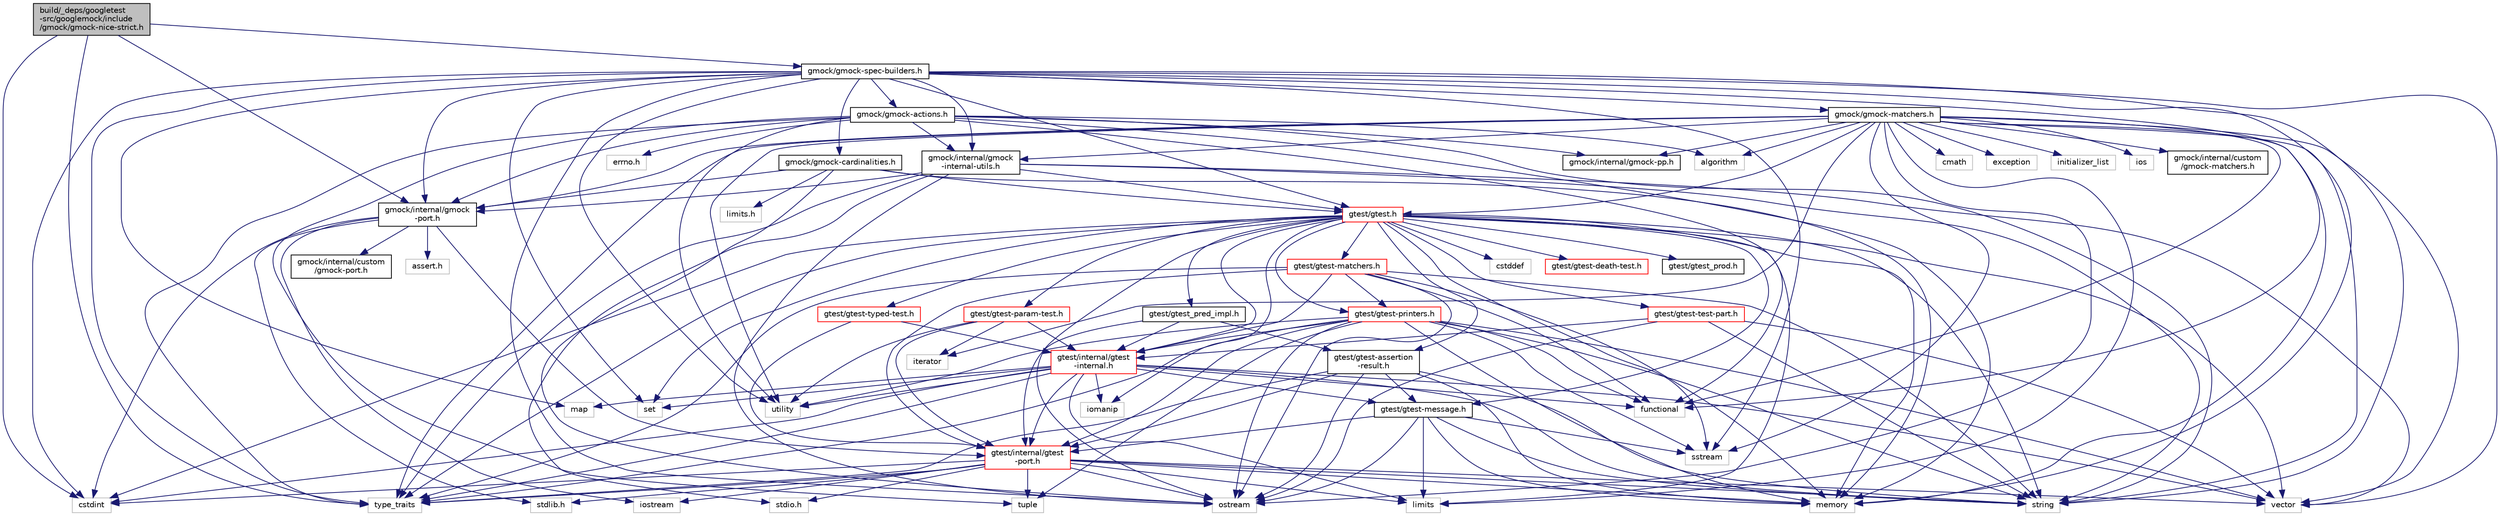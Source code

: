 digraph "build/_deps/googletest-src/googlemock/include/gmock/gmock-nice-strict.h"
{
 // LATEX_PDF_SIZE
  edge [fontname="Helvetica",fontsize="10",labelfontname="Helvetica",labelfontsize="10"];
  node [fontname="Helvetica",fontsize="10",shape=record];
  Node1 [label="build/_deps/googletest\l-src/googlemock/include\l/gmock/gmock-nice-strict.h",height=0.2,width=0.4,color="black", fillcolor="grey75", style="filled", fontcolor="black",tooltip=" "];
  Node1 -> Node2 [color="midnightblue",fontsize="10",style="solid"];
  Node2 [label="cstdint",height=0.2,width=0.4,color="grey75", fillcolor="white", style="filled",tooltip=" "];
  Node1 -> Node3 [color="midnightblue",fontsize="10",style="solid"];
  Node3 [label="type_traits",height=0.2,width=0.4,color="grey75", fillcolor="white", style="filled",tooltip=" "];
  Node1 -> Node4 [color="midnightblue",fontsize="10",style="solid"];
  Node4 [label="gmock/gmock-spec-builders.h",height=0.2,width=0.4,color="black", fillcolor="white", style="filled",URL="$gmock-spec-builders_8h.html",tooltip=" "];
  Node4 -> Node2 [color="midnightblue",fontsize="10",style="solid"];
  Node4 -> Node5 [color="midnightblue",fontsize="10",style="solid"];
  Node5 [label="functional",height=0.2,width=0.4,color="grey75", fillcolor="white", style="filled",tooltip=" "];
  Node4 -> Node6 [color="midnightblue",fontsize="10",style="solid"];
  Node6 [label="map",height=0.2,width=0.4,color="grey75", fillcolor="white", style="filled",tooltip=" "];
  Node4 -> Node7 [color="midnightblue",fontsize="10",style="solid"];
  Node7 [label="memory",height=0.2,width=0.4,color="grey75", fillcolor="white", style="filled",tooltip=" "];
  Node4 -> Node8 [color="midnightblue",fontsize="10",style="solid"];
  Node8 [label="ostream",height=0.2,width=0.4,color="grey75", fillcolor="white", style="filled",tooltip=" "];
  Node4 -> Node9 [color="midnightblue",fontsize="10",style="solid"];
  Node9 [label="set",height=0.2,width=0.4,color="grey75", fillcolor="white", style="filled",tooltip=" "];
  Node4 -> Node10 [color="midnightblue",fontsize="10",style="solid"];
  Node10 [label="sstream",height=0.2,width=0.4,color="grey75", fillcolor="white", style="filled",tooltip=" "];
  Node4 -> Node11 [color="midnightblue",fontsize="10",style="solid"];
  Node11 [label="string",height=0.2,width=0.4,color="grey75", fillcolor="white", style="filled",tooltip=" "];
  Node4 -> Node3 [color="midnightblue",fontsize="10",style="solid"];
  Node4 -> Node12 [color="midnightblue",fontsize="10",style="solid"];
  Node12 [label="utility",height=0.2,width=0.4,color="grey75", fillcolor="white", style="filled",tooltip=" "];
  Node4 -> Node13 [color="midnightblue",fontsize="10",style="solid"];
  Node13 [label="vector",height=0.2,width=0.4,color="grey75", fillcolor="white", style="filled",tooltip=" "];
  Node4 -> Node14 [color="midnightblue",fontsize="10",style="solid"];
  Node14 [label="gmock/gmock-actions.h",height=0.2,width=0.4,color="black", fillcolor="white", style="filled",URL="$gmock-actions_8h.html",tooltip=" "];
  Node14 -> Node15 [color="midnightblue",fontsize="10",style="solid"];
  Node15 [label="errno.h",height=0.2,width=0.4,color="grey75", fillcolor="white", style="filled",tooltip=" "];
  Node14 -> Node16 [color="midnightblue",fontsize="10",style="solid"];
  Node16 [label="algorithm",height=0.2,width=0.4,color="grey75", fillcolor="white", style="filled",tooltip=" "];
  Node14 -> Node5 [color="midnightblue",fontsize="10",style="solid"];
  Node14 -> Node7 [color="midnightblue",fontsize="10",style="solid"];
  Node14 -> Node11 [color="midnightblue",fontsize="10",style="solid"];
  Node14 -> Node17 [color="midnightblue",fontsize="10",style="solid"];
  Node17 [label="tuple",height=0.2,width=0.4,color="grey75", fillcolor="white", style="filled",tooltip=" "];
  Node14 -> Node3 [color="midnightblue",fontsize="10",style="solid"];
  Node14 -> Node12 [color="midnightblue",fontsize="10",style="solid"];
  Node14 -> Node18 [color="midnightblue",fontsize="10",style="solid"];
  Node18 [label="gmock/internal/gmock\l-internal-utils.h",height=0.2,width=0.4,color="black", fillcolor="white", style="filled",URL="$gmock-internal-utils_8h.html",tooltip=" "];
  Node18 -> Node19 [color="midnightblue",fontsize="10",style="solid"];
  Node19 [label="stdio.h",height=0.2,width=0.4,color="grey75", fillcolor="white", style="filled",tooltip=" "];
  Node18 -> Node8 [color="midnightblue",fontsize="10",style="solid"];
  Node18 -> Node11 [color="midnightblue",fontsize="10",style="solid"];
  Node18 -> Node3 [color="midnightblue",fontsize="10",style="solid"];
  Node18 -> Node13 [color="midnightblue",fontsize="10",style="solid"];
  Node18 -> Node20 [color="midnightblue",fontsize="10",style="solid"];
  Node20 [label="gmock/internal/gmock\l-port.h",height=0.2,width=0.4,color="black", fillcolor="white", style="filled",URL="$gmock-port_8h.html",tooltip=" "];
  Node20 -> Node21 [color="midnightblue",fontsize="10",style="solid"];
  Node21 [label="assert.h",height=0.2,width=0.4,color="grey75", fillcolor="white", style="filled",tooltip=" "];
  Node20 -> Node22 [color="midnightblue",fontsize="10",style="solid"];
  Node22 [label="stdlib.h",height=0.2,width=0.4,color="grey75", fillcolor="white", style="filled",tooltip=" "];
  Node20 -> Node2 [color="midnightblue",fontsize="10",style="solid"];
  Node20 -> Node23 [color="midnightblue",fontsize="10",style="solid"];
  Node23 [label="iostream",height=0.2,width=0.4,color="grey75", fillcolor="white", style="filled",tooltip=" "];
  Node20 -> Node24 [color="midnightblue",fontsize="10",style="solid"];
  Node24 [label="gmock/internal/custom\l/gmock-port.h",height=0.2,width=0.4,color="black", fillcolor="white", style="filled",URL="$custom_2gmock-port_8h.html",tooltip=" "];
  Node20 -> Node25 [color="midnightblue",fontsize="10",style="solid"];
  Node25 [label="gtest/internal/gtest\l-port.h",height=0.2,width=0.4,color="red", fillcolor="white", style="filled",URL="$gtest-port_8h.html",tooltip=" "];
  Node25 -> Node19 [color="midnightblue",fontsize="10",style="solid"];
  Node25 -> Node22 [color="midnightblue",fontsize="10",style="solid"];
  Node25 -> Node2 [color="midnightblue",fontsize="10",style="solid"];
  Node25 -> Node23 [color="midnightblue",fontsize="10",style="solid"];
  Node25 -> Node30 [color="midnightblue",fontsize="10",style="solid"];
  Node30 [label="limits",height=0.2,width=0.4,color="grey75", fillcolor="white", style="filled",tooltip=" "];
  Node25 -> Node7 [color="midnightblue",fontsize="10",style="solid"];
  Node25 -> Node8 [color="midnightblue",fontsize="10",style="solid"];
  Node25 -> Node11 [color="midnightblue",fontsize="10",style="solid"];
  Node25 -> Node17 [color="midnightblue",fontsize="10",style="solid"];
  Node25 -> Node3 [color="midnightblue",fontsize="10",style="solid"];
  Node25 -> Node13 [color="midnightblue",fontsize="10",style="solid"];
  Node18 -> Node40 [color="midnightblue",fontsize="10",style="solid"];
  Node40 [label="gtest/gtest.h",height=0.2,width=0.4,color="red", fillcolor="white", style="filled",URL="$gtest_8h.html",tooltip=" "];
  Node40 -> Node41 [color="midnightblue",fontsize="10",style="solid"];
  Node41 [label="cstddef",height=0.2,width=0.4,color="grey75", fillcolor="white", style="filled",tooltip=" "];
  Node40 -> Node2 [color="midnightblue",fontsize="10",style="solid"];
  Node40 -> Node42 [color="midnightblue",fontsize="10",style="solid"];
  Node42 [label="iomanip",height=0.2,width=0.4,color="grey75", fillcolor="white", style="filled",tooltip=" "];
  Node40 -> Node30 [color="midnightblue",fontsize="10",style="solid"];
  Node40 -> Node7 [color="midnightblue",fontsize="10",style="solid"];
  Node40 -> Node8 [color="midnightblue",fontsize="10",style="solid"];
  Node40 -> Node9 [color="midnightblue",fontsize="10",style="solid"];
  Node40 -> Node10 [color="midnightblue",fontsize="10",style="solid"];
  Node40 -> Node11 [color="midnightblue",fontsize="10",style="solid"];
  Node40 -> Node3 [color="midnightblue",fontsize="10",style="solid"];
  Node40 -> Node13 [color="midnightblue",fontsize="10",style="solid"];
  Node40 -> Node43 [color="midnightblue",fontsize="10",style="solid"];
  Node43 [label="gtest/gtest-assertion\l-result.h",height=0.2,width=0.4,color="black", fillcolor="white", style="filled",URL="$gtest-assertion-result_8h.html",tooltip=" "];
  Node43 -> Node7 [color="midnightblue",fontsize="10",style="solid"];
  Node43 -> Node8 [color="midnightblue",fontsize="10",style="solid"];
  Node43 -> Node11 [color="midnightblue",fontsize="10",style="solid"];
  Node43 -> Node3 [color="midnightblue",fontsize="10",style="solid"];
  Node43 -> Node44 [color="midnightblue",fontsize="10",style="solid"];
  Node44 [label="gtest/gtest-message.h",height=0.2,width=0.4,color="black", fillcolor="white", style="filled",URL="$gtest-message_8h.html",tooltip=" "];
  Node44 -> Node30 [color="midnightblue",fontsize="10",style="solid"];
  Node44 -> Node7 [color="midnightblue",fontsize="10",style="solid"];
  Node44 -> Node8 [color="midnightblue",fontsize="10",style="solid"];
  Node44 -> Node10 [color="midnightblue",fontsize="10",style="solid"];
  Node44 -> Node11 [color="midnightblue",fontsize="10",style="solid"];
  Node44 -> Node25 [color="midnightblue",fontsize="10",style="solid"];
  Node43 -> Node25 [color="midnightblue",fontsize="10",style="solid"];
  Node40 -> Node45 [color="midnightblue",fontsize="10",style="solid"];
  Node45 [label="gtest/gtest-death-test.h",height=0.2,width=0.4,color="red", fillcolor="white", style="filled",URL="$gtest-death-test_8h.html",tooltip=" "];
  Node40 -> Node47 [color="midnightblue",fontsize="10",style="solid"];
  Node47 [label="gtest/gtest-matchers.h",height=0.2,width=0.4,color="red", fillcolor="white", style="filled",URL="$gtest-matchers_8h.html",tooltip=" "];
  Node47 -> Node5 [color="midnightblue",fontsize="10",style="solid"];
  Node47 -> Node7 [color="midnightblue",fontsize="10",style="solid"];
  Node47 -> Node8 [color="midnightblue",fontsize="10",style="solid"];
  Node47 -> Node11 [color="midnightblue",fontsize="10",style="solid"];
  Node47 -> Node3 [color="midnightblue",fontsize="10",style="solid"];
  Node47 -> Node49 [color="midnightblue",fontsize="10",style="solid"];
  Node49 [label="gtest/gtest-printers.h",height=0.2,width=0.4,color="red", fillcolor="white", style="filled",URL="$gtest-printers_8h.html",tooltip=" "];
  Node49 -> Node5 [color="midnightblue",fontsize="10",style="solid"];
  Node49 -> Node7 [color="midnightblue",fontsize="10",style="solid"];
  Node49 -> Node8 [color="midnightblue",fontsize="10",style="solid"];
  Node49 -> Node10 [color="midnightblue",fontsize="10",style="solid"];
  Node49 -> Node11 [color="midnightblue",fontsize="10",style="solid"];
  Node49 -> Node17 [color="midnightblue",fontsize="10",style="solid"];
  Node49 -> Node3 [color="midnightblue",fontsize="10",style="solid"];
  Node49 -> Node12 [color="midnightblue",fontsize="10",style="solid"];
  Node49 -> Node13 [color="midnightblue",fontsize="10",style="solid"];
  Node49 -> Node50 [color="midnightblue",fontsize="10",style="solid"];
  Node50 [label="gtest/internal/gtest\l-internal.h",height=0.2,width=0.4,color="red", fillcolor="white", style="filled",URL="$gtest-internal_8h.html",tooltip=" "];
  Node50 -> Node25 [color="midnightblue",fontsize="10",style="solid"];
  Node50 -> Node2 [color="midnightblue",fontsize="10",style="solid"];
  Node50 -> Node5 [color="midnightblue",fontsize="10",style="solid"];
  Node50 -> Node42 [color="midnightblue",fontsize="10",style="solid"];
  Node50 -> Node30 [color="midnightblue",fontsize="10",style="solid"];
  Node50 -> Node6 [color="midnightblue",fontsize="10",style="solid"];
  Node50 -> Node9 [color="midnightblue",fontsize="10",style="solid"];
  Node50 -> Node11 [color="midnightblue",fontsize="10",style="solid"];
  Node50 -> Node3 [color="midnightblue",fontsize="10",style="solid"];
  Node50 -> Node12 [color="midnightblue",fontsize="10",style="solid"];
  Node50 -> Node13 [color="midnightblue",fontsize="10",style="solid"];
  Node50 -> Node44 [color="midnightblue",fontsize="10",style="solid"];
  Node49 -> Node25 [color="midnightblue",fontsize="10",style="solid"];
  Node47 -> Node50 [color="midnightblue",fontsize="10",style="solid"];
  Node47 -> Node25 [color="midnightblue",fontsize="10",style="solid"];
  Node40 -> Node44 [color="midnightblue",fontsize="10",style="solid"];
  Node40 -> Node56 [color="midnightblue",fontsize="10",style="solid"];
  Node56 [label="gtest/gtest-param-test.h",height=0.2,width=0.4,color="red", fillcolor="white", style="filled",URL="$gtest-param-test_8h.html",tooltip=" "];
  Node56 -> Node57 [color="midnightblue",fontsize="10",style="solid"];
  Node57 [label="iterator",height=0.2,width=0.4,color="grey75", fillcolor="white", style="filled",tooltip=" "];
  Node56 -> Node12 [color="midnightblue",fontsize="10",style="solid"];
  Node56 -> Node50 [color="midnightblue",fontsize="10",style="solid"];
  Node56 -> Node25 [color="midnightblue",fontsize="10",style="solid"];
  Node40 -> Node49 [color="midnightblue",fontsize="10",style="solid"];
  Node40 -> Node60 [color="midnightblue",fontsize="10",style="solid"];
  Node60 [label="gtest/gtest-test-part.h",height=0.2,width=0.4,color="red", fillcolor="white", style="filled",URL="$gtest-test-part_8h.html",tooltip=" "];
  Node60 -> Node8 [color="midnightblue",fontsize="10",style="solid"];
  Node60 -> Node11 [color="midnightblue",fontsize="10",style="solid"];
  Node60 -> Node13 [color="midnightblue",fontsize="10",style="solid"];
  Node60 -> Node50 [color="midnightblue",fontsize="10",style="solid"];
  Node40 -> Node62 [color="midnightblue",fontsize="10",style="solid"];
  Node62 [label="gtest/gtest-typed-test.h",height=0.2,width=0.4,color="red", fillcolor="white", style="filled",URL="$gtest-typed-test_8h.html",tooltip=" "];
  Node62 -> Node50 [color="midnightblue",fontsize="10",style="solid"];
  Node62 -> Node25 [color="midnightblue",fontsize="10",style="solid"];
  Node40 -> Node63 [color="midnightblue",fontsize="10",style="solid"];
  Node63 [label="gtest/gtest_pred_impl.h",height=0.2,width=0.4,color="black", fillcolor="white", style="filled",URL="$gtest__pred__impl_8h.html",tooltip=" "];
  Node63 -> Node43 [color="midnightblue",fontsize="10",style="solid"];
  Node63 -> Node50 [color="midnightblue",fontsize="10",style="solid"];
  Node63 -> Node25 [color="midnightblue",fontsize="10",style="solid"];
  Node40 -> Node64 [color="midnightblue",fontsize="10",style="solid"];
  Node64 [label="gtest/gtest_prod.h",height=0.2,width=0.4,color="black", fillcolor="white", style="filled",URL="$gtest__prod_8h.html",tooltip=" "];
  Node40 -> Node50 [color="midnightblue",fontsize="10",style="solid"];
  Node14 -> Node20 [color="midnightblue",fontsize="10",style="solid"];
  Node14 -> Node65 [color="midnightblue",fontsize="10",style="solid"];
  Node65 [label="gmock/internal/gmock-pp.h",height=0.2,width=0.4,color="black", fillcolor="white", style="filled",URL="$gmock-pp_8h.html",tooltip=" "];
  Node4 -> Node66 [color="midnightblue",fontsize="10",style="solid"];
  Node66 [label="gmock/gmock-cardinalities.h",height=0.2,width=0.4,color="black", fillcolor="white", style="filled",URL="$gmock-cardinalities_8h.html",tooltip=" "];
  Node66 -> Node67 [color="midnightblue",fontsize="10",style="solid"];
  Node67 [label="limits.h",height=0.2,width=0.4,color="grey75", fillcolor="white", style="filled",tooltip=" "];
  Node66 -> Node7 [color="midnightblue",fontsize="10",style="solid"];
  Node66 -> Node8 [color="midnightblue",fontsize="10",style="solid"];
  Node66 -> Node20 [color="midnightblue",fontsize="10",style="solid"];
  Node66 -> Node40 [color="midnightblue",fontsize="10",style="solid"];
  Node4 -> Node68 [color="midnightblue",fontsize="10",style="solid"];
  Node68 [label="gmock/gmock-matchers.h",height=0.2,width=0.4,color="black", fillcolor="white", style="filled",URL="$gmock-matchers_8h.html",tooltip=" "];
  Node68 -> Node16 [color="midnightblue",fontsize="10",style="solid"];
  Node68 -> Node69 [color="midnightblue",fontsize="10",style="solid"];
  Node69 [label="cmath",height=0.2,width=0.4,color="grey75", fillcolor="white", style="filled",tooltip=" "];
  Node68 -> Node70 [color="midnightblue",fontsize="10",style="solid"];
  Node70 [label="exception",height=0.2,width=0.4,color="grey75", fillcolor="white", style="filled",tooltip=" "];
  Node68 -> Node5 [color="midnightblue",fontsize="10",style="solid"];
  Node68 -> Node71 [color="midnightblue",fontsize="10",style="solid"];
  Node71 [label="initializer_list",height=0.2,width=0.4,color="grey75", fillcolor="white", style="filled",tooltip=" "];
  Node68 -> Node72 [color="midnightblue",fontsize="10",style="solid"];
  Node72 [label="ios",height=0.2,width=0.4,color="grey75", fillcolor="white", style="filled",tooltip=" "];
  Node68 -> Node57 [color="midnightblue",fontsize="10",style="solid"];
  Node68 -> Node30 [color="midnightblue",fontsize="10",style="solid"];
  Node68 -> Node7 [color="midnightblue",fontsize="10",style="solid"];
  Node68 -> Node8 [color="midnightblue",fontsize="10",style="solid"];
  Node68 -> Node10 [color="midnightblue",fontsize="10",style="solid"];
  Node68 -> Node11 [color="midnightblue",fontsize="10",style="solid"];
  Node68 -> Node3 [color="midnightblue",fontsize="10",style="solid"];
  Node68 -> Node12 [color="midnightblue",fontsize="10",style="solid"];
  Node68 -> Node13 [color="midnightblue",fontsize="10",style="solid"];
  Node68 -> Node18 [color="midnightblue",fontsize="10",style="solid"];
  Node68 -> Node20 [color="midnightblue",fontsize="10",style="solid"];
  Node68 -> Node65 [color="midnightblue",fontsize="10",style="solid"];
  Node68 -> Node40 [color="midnightblue",fontsize="10",style="solid"];
  Node68 -> Node73 [color="midnightblue",fontsize="10",style="solid"];
  Node73 [label="gmock/internal/custom\l/gmock-matchers.h",height=0.2,width=0.4,color="black", fillcolor="white", style="filled",URL="$internal_2custom_2gmock-matchers_8h.html",tooltip=" "];
  Node4 -> Node18 [color="midnightblue",fontsize="10",style="solid"];
  Node4 -> Node20 [color="midnightblue",fontsize="10",style="solid"];
  Node4 -> Node40 [color="midnightblue",fontsize="10",style="solid"];
  Node1 -> Node20 [color="midnightblue",fontsize="10",style="solid"];
}
